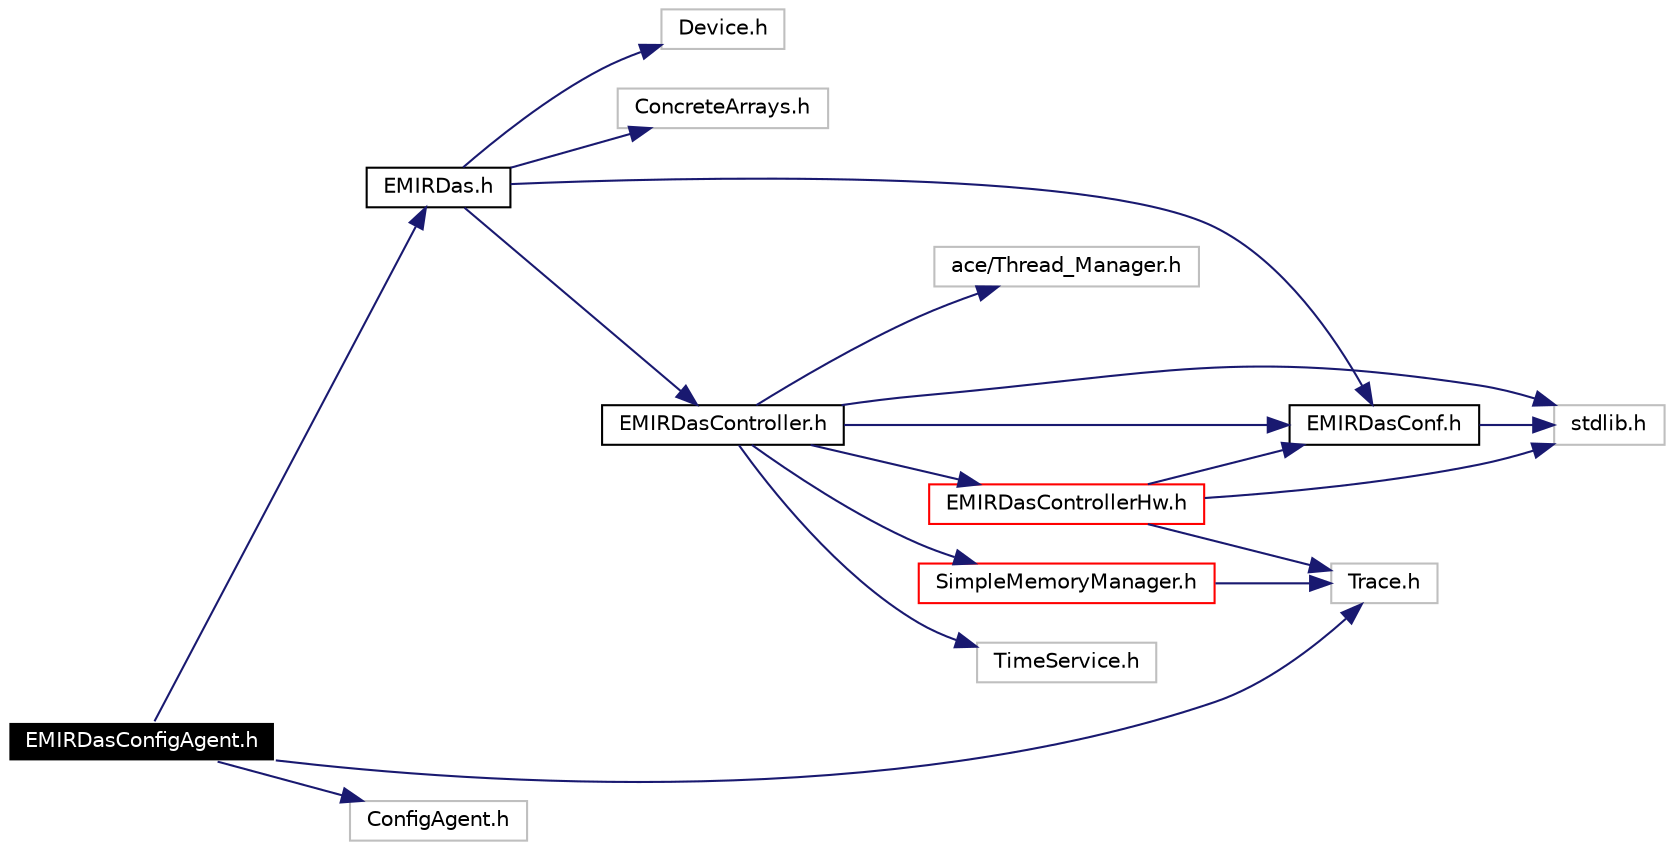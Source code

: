 digraph G
{
  edge [fontname="Helvetica",fontsize=10,labelfontname="Helvetica",labelfontsize=10];
  node [fontname="Helvetica",fontsize=10,shape=record];
  rankdir=LR;
  Node1 [label="EMIRDasConfigAgent.h",height=0.2,width=0.4,color="white", fillcolor="black", style="filled" fontcolor="white"];
  Node1 -> Node2 [color="midnightblue",fontsize=10,style="solid",fontname="Helvetica"];
  Node2 [label="EMIRDas.h",height=0.2,width=0.4,color="black", fillcolor="white", style="filled",URL="$EMIRDas_8h.html"];
  Node2 -> Node3 [color="midnightblue",fontsize=10,style="solid",fontname="Helvetica"];
  Node3 [label="Device.h",height=0.2,width=0.4,color="grey75", fillcolor="white", style="filled"];
  Node2 -> Node4 [color="midnightblue",fontsize=10,style="solid",fontname="Helvetica"];
  Node4 [label="ConcreteArrays.h",height=0.2,width=0.4,color="grey75", fillcolor="white", style="filled"];
  Node2 -> Node5 [color="midnightblue",fontsize=10,style="solid",fontname="Helvetica"];
  Node5 [label="EMIRDasController.h",height=0.2,width=0.4,color="black", fillcolor="white", style="filled",URL="$EMIRDasController_8h.html"];
  Node5 -> Node6 [color="midnightblue",fontsize=10,style="solid",fontname="Helvetica"];
  Node6 [label="stdlib.h",height=0.2,width=0.4,color="grey75", fillcolor="white", style="filled"];
  Node5 -> Node7 [color="midnightblue",fontsize=10,style="solid",fontname="Helvetica"];
  Node7 [label="TimeService.h",height=0.2,width=0.4,color="grey75", fillcolor="white", style="filled"];
  Node5 -> Node8 [color="midnightblue",fontsize=10,style="solid",fontname="Helvetica"];
  Node8 [label="SimpleMemoryManager.h",height=0.2,width=0.4,color="red", fillcolor="white", style="filled",URL="$SimpleMemoryManager_8h.html"];
  Node8 -> Node9 [color="midnightblue",fontsize=10,style="solid",fontname="Helvetica"];
  Node9 [label="Trace.h",height=0.2,width=0.4,color="grey75", fillcolor="white", style="filled"];
  Node5 -> Node10 [color="midnightblue",fontsize=10,style="solid",fontname="Helvetica"];
  Node10 [label="EMIRDasControllerHw.h",height=0.2,width=0.4,color="red", fillcolor="white", style="filled",URL="$EMIRDasControllerHw_8h.html"];
  Node10 -> Node9 [color="midnightblue",fontsize=10,style="solid",fontname="Helvetica"];
  Node10 -> Node6 [color="midnightblue",fontsize=10,style="solid",fontname="Helvetica"];
  Node10 -> Node11 [color="midnightblue",fontsize=10,style="solid",fontname="Helvetica"];
  Node11 [label="EMIRDasConf.h",height=0.2,width=0.4,color="black", fillcolor="white", style="filled",URL="$EMIRDasConf_8h.html"];
  Node11 -> Node6 [color="midnightblue",fontsize=10,style="solid",fontname="Helvetica"];
  Node5 -> Node11 [color="midnightblue",fontsize=10,style="solid",fontname="Helvetica"];
  Node5 -> Node12 [color="midnightblue",fontsize=10,style="solid",fontname="Helvetica"];
  Node12 [label="ace/Thread_Manager.h",height=0.2,width=0.4,color="grey75", fillcolor="white", style="filled"];
  Node2 -> Node11 [color="midnightblue",fontsize=10,style="solid",fontname="Helvetica"];
  Node1 -> Node9 [color="midnightblue",fontsize=10,style="solid",fontname="Helvetica"];
  Node1 -> Node13 [color="midnightblue",fontsize=10,style="solid",fontname="Helvetica"];
  Node13 [label="ConfigAgent.h",height=0.2,width=0.4,color="grey75", fillcolor="white", style="filled"];
}

